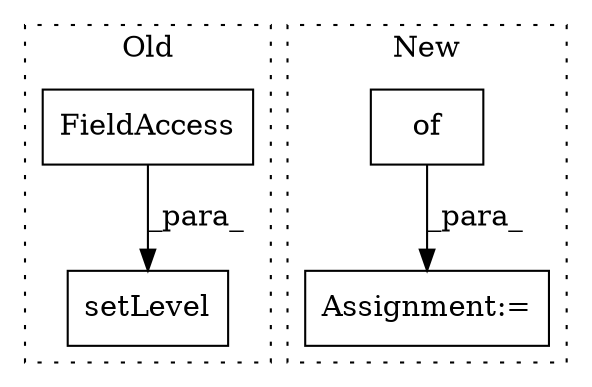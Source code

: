 digraph G {
subgraph cluster0 {
1 [label="setLevel" a="32" s="386,408" l="9,1" shape="box"];
3 [label="FieldAccess" a="22" s="395" l="13" shape="box"];
label = "Old";
style="dotted";
}
subgraph cluster1 {
2 [label="of" a="32" s="468" l="4" shape="box"];
4 [label="Assignment:=" a="7" s="463" l="1" shape="box"];
label = "New";
style="dotted";
}
2 -> 4 [label="_para_"];
3 -> 1 [label="_para_"];
}